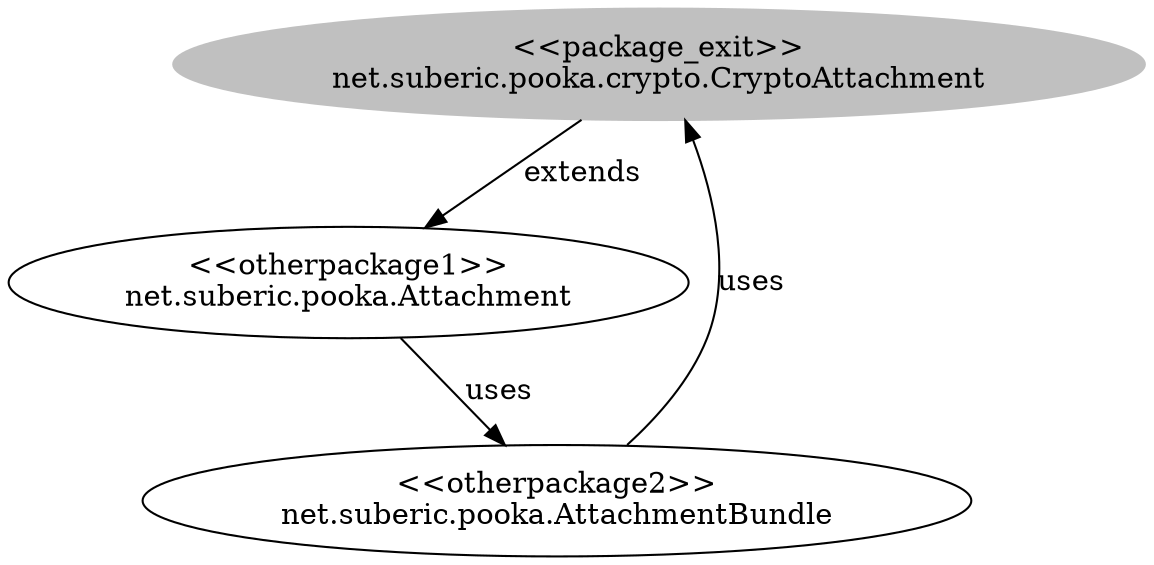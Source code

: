 digraph cd {
	net_suberic_pooka_crypto_CryptoAttachment [label="<<package_exit>>
net.suberic.pooka.crypto.CryptoAttachment",style=filled,color="grey"];
	net_suberic_pooka_Attachment [label="<<otherpackage1>>
net.suberic.pooka.Attachment"];
	net_suberic_pooka_AttachmentBundle [label="<<otherpackage2>>
net.suberic.pooka.AttachmentBundle"];
	net_suberic_pooka_crypto_CryptoAttachment -> net_suberic_pooka_Attachment [label=extends];
	net_suberic_pooka_AttachmentBundle -> net_suberic_pooka_crypto_CryptoAttachment [label=uses];
	net_suberic_pooka_Attachment -> net_suberic_pooka_AttachmentBundle [label=uses];
}
